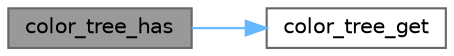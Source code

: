 digraph "color_tree_has"
{
 // LATEX_PDF_SIZE
  bgcolor="transparent";
  edge [fontname=Helvetica,fontsize=10,labelfontname=Helvetica,labelfontsize=10];
  node [fontname=Helvetica,fontsize=10,shape=box,height=0.2,width=0.4];
  rankdir="LR";
  Node1 [id="Node000001",label="color_tree_has",height=0.2,width=0.4,color="gray40", fillcolor="grey60", style="filled", fontcolor="black",tooltip=" "];
  Node1 -> Node2 [id="edge1_Node000001_Node000002",color="steelblue1",style="solid",tooltip=" "];
  Node2 [id="Node000002",label="color_tree_get",height=0.2,width=0.4,color="grey40", fillcolor="white", style="filled",URL="$lodepng_8cpp.html#a202cdb563e7857e5a9fde1512902ba64",tooltip=" "];
}

